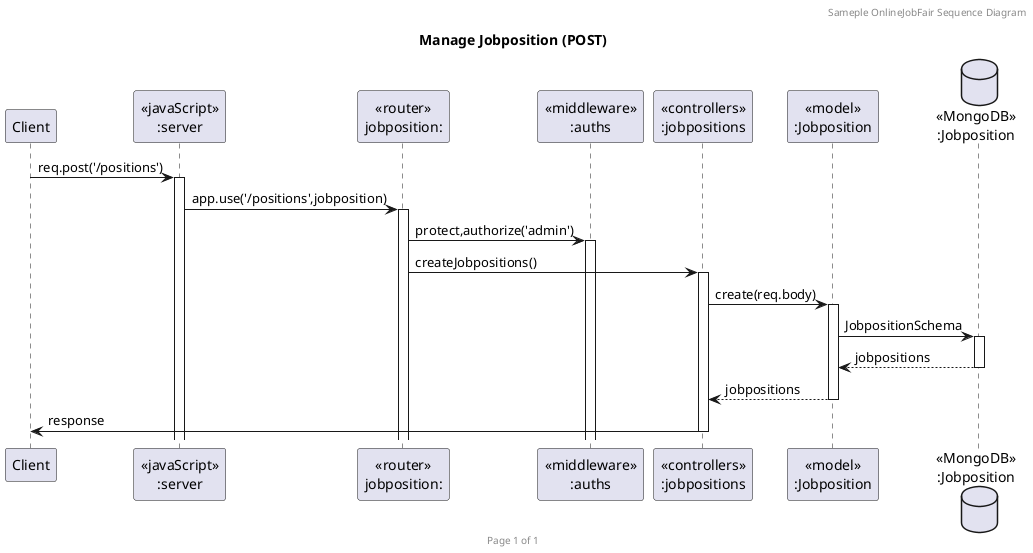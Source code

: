@startuml Manage Jobposition (GET)

header Sameple OnlineJobFair Sequence Diagram
footer Page %page% of %lastpage%
title "Manage Jobposition (POST)"

participant "Client" as client
participant "<<javaScript>>\n:server" as server
participant "<<router>>\njobposition:" as routerHospitals
participant "<<middleware>>\n:auths" as auth
participant "<<controllers>>\n:jobpositions" as controllersHospitals
participant "<<model>>\n:Jobposition" as modelHospital
database "<<MongoDB>>\n:Jobposition" as HospitalsDatabase

client->server ++:req.post('/positions')
server->routerHospitals ++:app.use('/positions',jobposition)
routerHospitals-> auth ++:protect,authorize('admin')
routerHospitals -> controllersHospitals ++:createJobpositions()
controllersHospitals->modelHospital ++:create(req.body)
modelHospital ->HospitalsDatabase ++: JobpositionSchema
HospitalsDatabase --> modelHospital --: jobpositions
controllersHospitals <-- modelHospital --:jobpositions
controllersHospitals->client --:response

@enduml